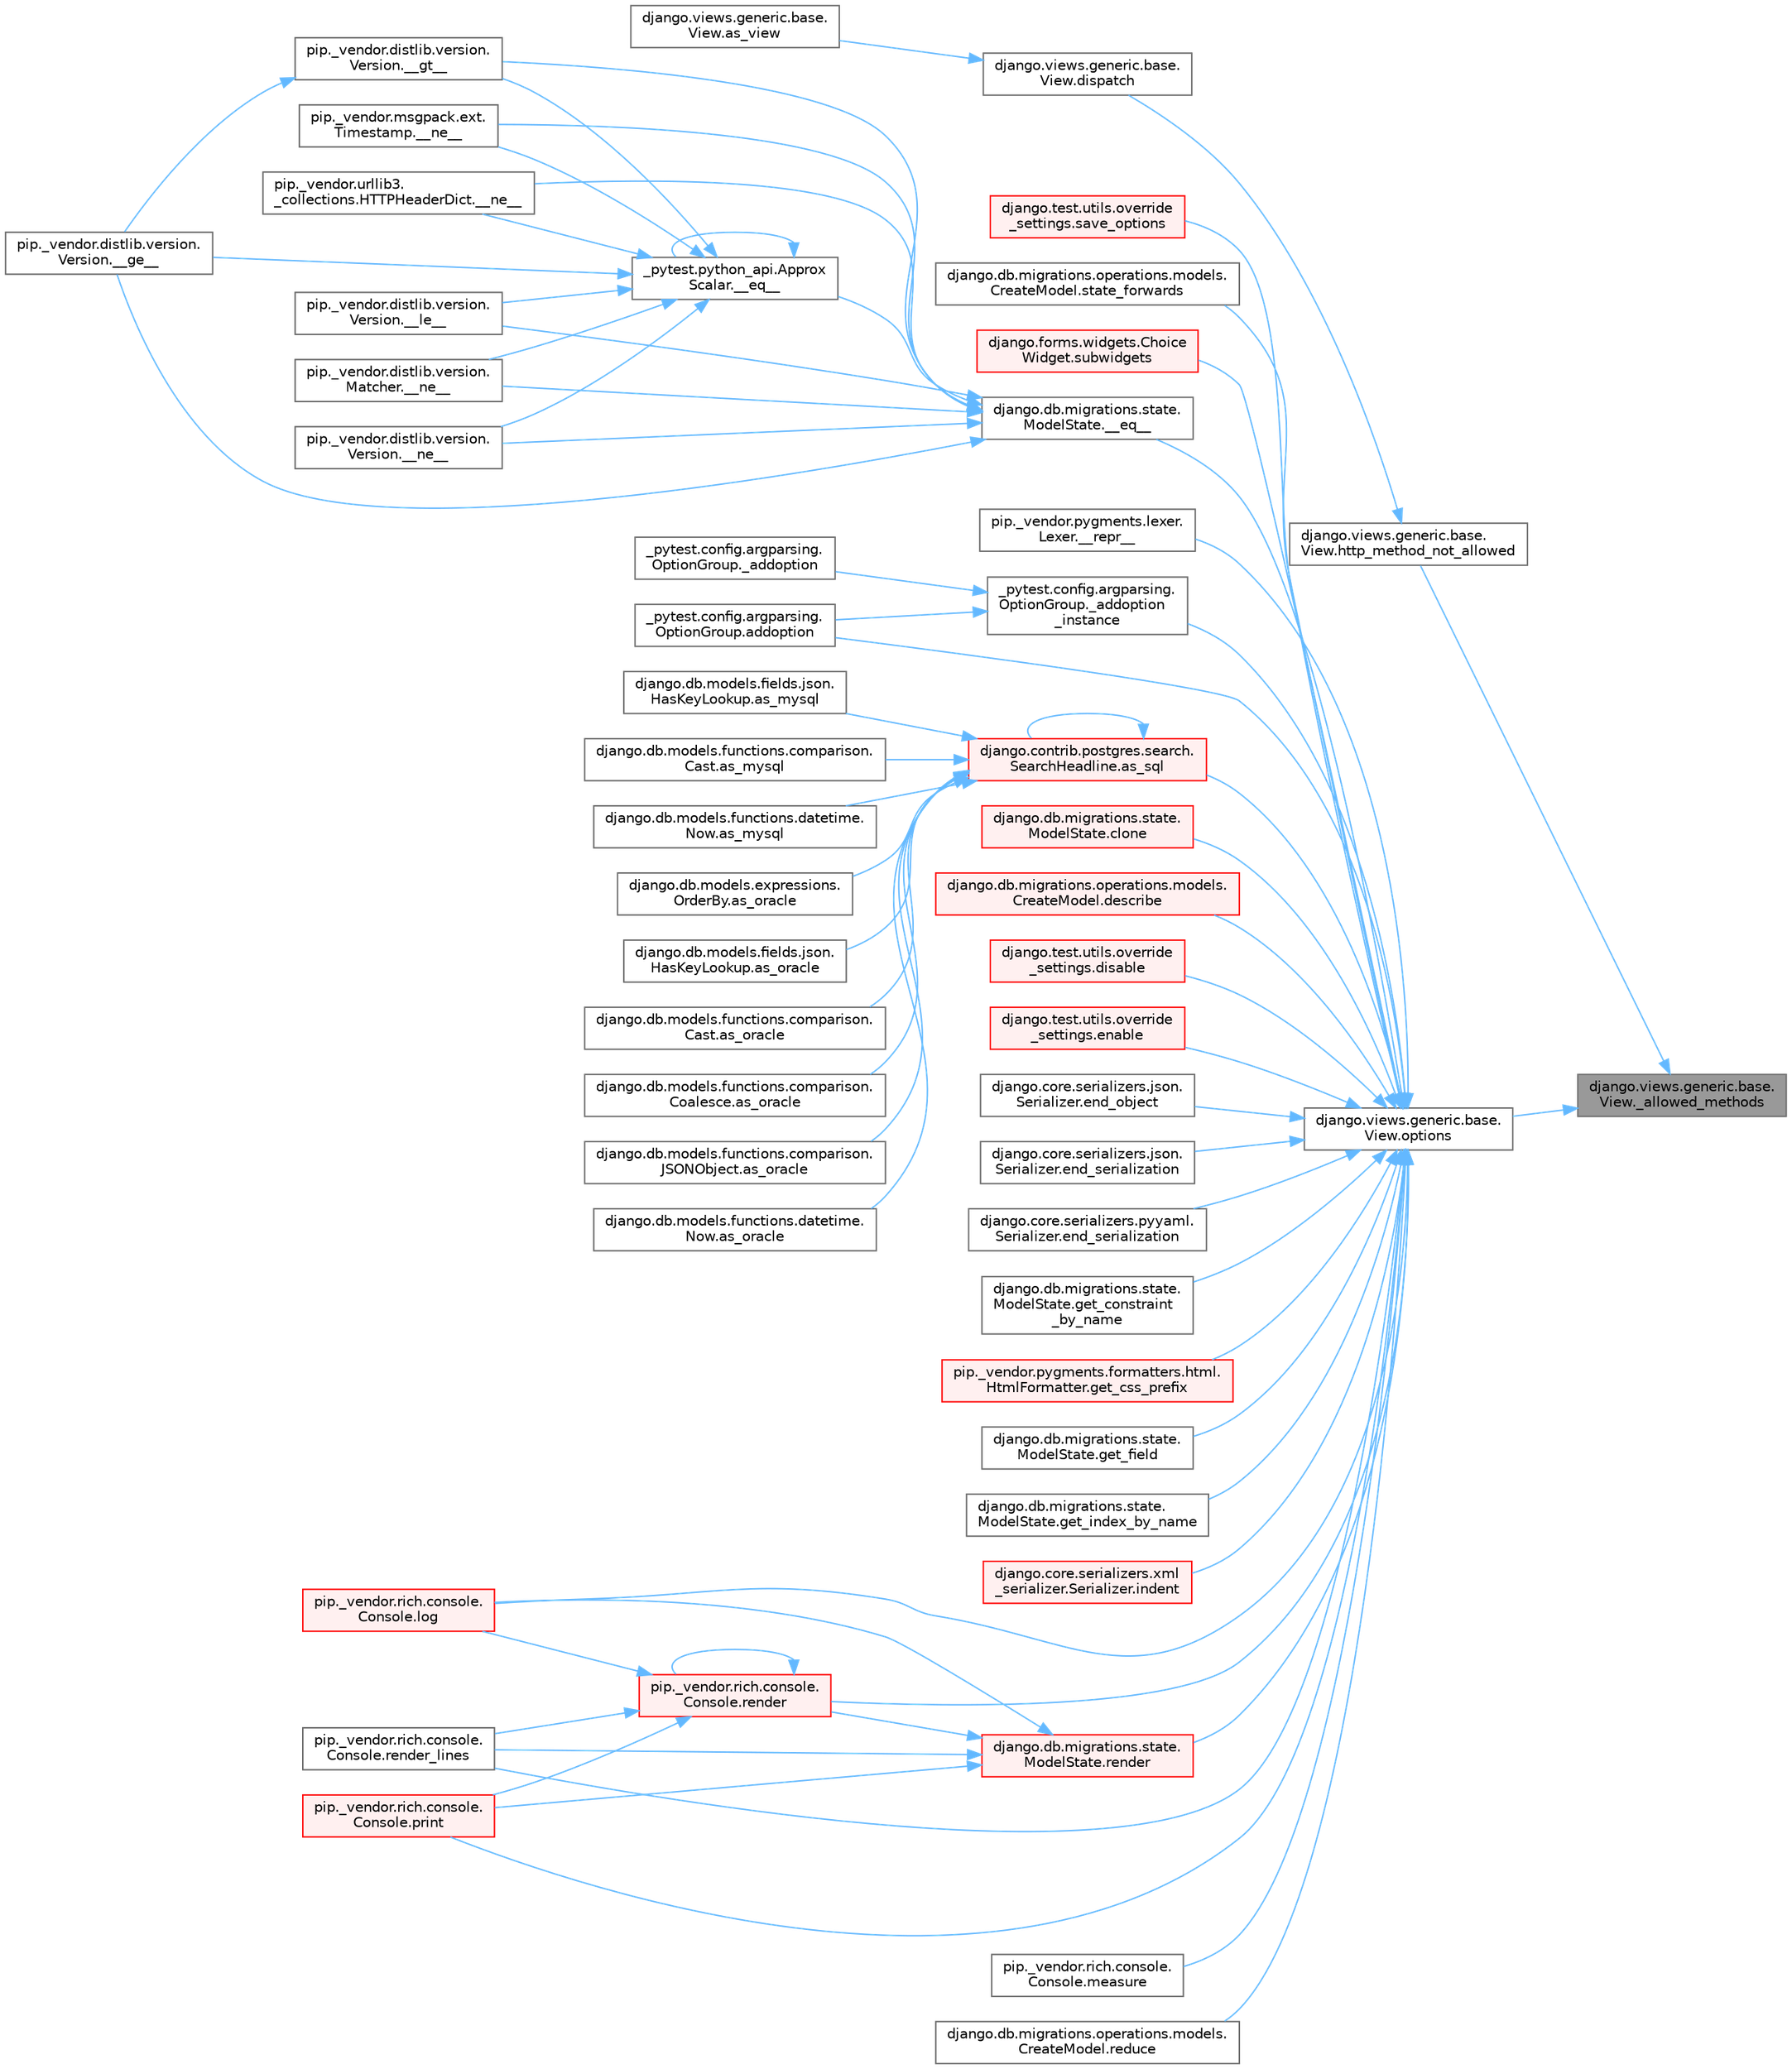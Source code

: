 digraph "django.views.generic.base.View._allowed_methods"
{
 // LATEX_PDF_SIZE
  bgcolor="transparent";
  edge [fontname=Helvetica,fontsize=10,labelfontname=Helvetica,labelfontsize=10];
  node [fontname=Helvetica,fontsize=10,shape=box,height=0.2,width=0.4];
  rankdir="RL";
  Node1 [id="Node000001",label="django.views.generic.base.\lView._allowed_methods",height=0.2,width=0.4,color="gray40", fillcolor="grey60", style="filled", fontcolor="black",tooltip=" "];
  Node1 -> Node2 [id="edge1_Node000001_Node000002",dir="back",color="steelblue1",style="solid",tooltip=" "];
  Node2 [id="Node000002",label="django.views.generic.base.\lView.http_method_not_allowed",height=0.2,width=0.4,color="grey40", fillcolor="white", style="filled",URL="$classdjango_1_1views_1_1generic_1_1base_1_1_view.html#a217d4215b12e45a69176f2c8c408c369",tooltip=" "];
  Node2 -> Node3 [id="edge2_Node000002_Node000003",dir="back",color="steelblue1",style="solid",tooltip=" "];
  Node3 [id="Node000003",label="django.views.generic.base.\lView.dispatch",height=0.2,width=0.4,color="grey40", fillcolor="white", style="filled",URL="$classdjango_1_1views_1_1generic_1_1base_1_1_view.html#ab265f7b733f17fc086db27f63ab90f1d",tooltip=" "];
  Node3 -> Node4 [id="edge3_Node000003_Node000004",dir="back",color="steelblue1",style="solid",tooltip=" "];
  Node4 [id="Node000004",label="django.views.generic.base.\lView.as_view",height=0.2,width=0.4,color="grey40", fillcolor="white", style="filled",URL="$classdjango_1_1views_1_1generic_1_1base_1_1_view.html#a84aeb44ead28d3965e5e2c15b3736bd1",tooltip=" "];
  Node1 -> Node5 [id="edge4_Node000001_Node000005",dir="back",color="steelblue1",style="solid",tooltip=" "];
  Node5 [id="Node000005",label="django.views.generic.base.\lView.options",height=0.2,width=0.4,color="grey40", fillcolor="white", style="filled",URL="$classdjango_1_1views_1_1generic_1_1base_1_1_view.html#a4d1dc440a5bae11bd7859d20ca9948e1",tooltip=" "];
  Node5 -> Node6 [id="edge5_Node000005_Node000006",dir="back",color="steelblue1",style="solid",tooltip=" "];
  Node6 [id="Node000006",label="django.db.migrations.state.\lModelState.__eq__",height=0.2,width=0.4,color="grey40", fillcolor="white", style="filled",URL="$classdjango_1_1db_1_1migrations_1_1state_1_1_model_state.html#ae338faa36574cfa53f86dac5ac80176d",tooltip=" "];
  Node6 -> Node7 [id="edge6_Node000006_Node000007",dir="back",color="steelblue1",style="solid",tooltip=" "];
  Node7 [id="Node000007",label="_pytest.python_api.Approx\lScalar.__eq__",height=0.2,width=0.4,color="grey40", fillcolor="white", style="filled",URL="$class__pytest_1_1python__api_1_1_approx_scalar.html#af4601ee4ca7409927f88c83ebfc3d923",tooltip=" "];
  Node7 -> Node7 [id="edge7_Node000007_Node000007",dir="back",color="steelblue1",style="solid",tooltip=" "];
  Node7 -> Node8 [id="edge8_Node000007_Node000008",dir="back",color="steelblue1",style="solid",tooltip=" "];
  Node8 [id="Node000008",label="pip._vendor.distlib.version.\lVersion.__ge__",height=0.2,width=0.4,color="grey40", fillcolor="white", style="filled",URL="$classpip_1_1__vendor_1_1distlib_1_1version_1_1_version.html#aa6b7b889cebc687ddb5ed9040d01b1ec",tooltip=" "];
  Node7 -> Node9 [id="edge9_Node000007_Node000009",dir="back",color="steelblue1",style="solid",tooltip=" "];
  Node9 [id="Node000009",label="pip._vendor.distlib.version.\lVersion.__gt__",height=0.2,width=0.4,color="grey40", fillcolor="white", style="filled",URL="$classpip_1_1__vendor_1_1distlib_1_1version_1_1_version.html#a51cf0c8da1bb6829173ff6861b10cb5f",tooltip=" "];
  Node9 -> Node8 [id="edge10_Node000009_Node000008",dir="back",color="steelblue1",style="solid",tooltip=" "];
  Node7 -> Node10 [id="edge11_Node000007_Node000010",dir="back",color="steelblue1",style="solid",tooltip=" "];
  Node10 [id="Node000010",label="pip._vendor.distlib.version.\lVersion.__le__",height=0.2,width=0.4,color="grey40", fillcolor="white", style="filled",URL="$classpip_1_1__vendor_1_1distlib_1_1version_1_1_version.html#ae5e2c5d9b76377e286fcf92a382cbb8b",tooltip=" "];
  Node7 -> Node11 [id="edge12_Node000007_Node000011",dir="back",color="steelblue1",style="solid",tooltip=" "];
  Node11 [id="Node000011",label="pip._vendor.distlib.version.\lMatcher.__ne__",height=0.2,width=0.4,color="grey40", fillcolor="white", style="filled",URL="$classpip_1_1__vendor_1_1distlib_1_1version_1_1_matcher.html#a24f8f8a4686bff3018fee5d22f4e02f1",tooltip=" "];
  Node7 -> Node12 [id="edge13_Node000007_Node000012",dir="back",color="steelblue1",style="solid",tooltip=" "];
  Node12 [id="Node000012",label="pip._vendor.distlib.version.\lVersion.__ne__",height=0.2,width=0.4,color="grey40", fillcolor="white", style="filled",URL="$classpip_1_1__vendor_1_1distlib_1_1version_1_1_version.html#aea3cdf6db007318ab1a2e8d144e2a4a1",tooltip=" "];
  Node7 -> Node13 [id="edge14_Node000007_Node000013",dir="back",color="steelblue1",style="solid",tooltip=" "];
  Node13 [id="Node000013",label="pip._vendor.msgpack.ext.\lTimestamp.__ne__",height=0.2,width=0.4,color="grey40", fillcolor="white", style="filled",URL="$classpip_1_1__vendor_1_1msgpack_1_1ext_1_1_timestamp.html#ac38b8cada8075f7a1133b06bc99b2317",tooltip=" "];
  Node7 -> Node14 [id="edge15_Node000007_Node000014",dir="back",color="steelblue1",style="solid",tooltip=" "];
  Node14 [id="Node000014",label="pip._vendor.urllib3.\l_collections.HTTPHeaderDict.__ne__",height=0.2,width=0.4,color="grey40", fillcolor="white", style="filled",URL="$classpip_1_1__vendor_1_1urllib3_1_1__collections_1_1_h_t_t_p_header_dict.html#aa7766a9499d33160a1258e140e35a806",tooltip=" "];
  Node6 -> Node8 [id="edge16_Node000006_Node000008",dir="back",color="steelblue1",style="solid",tooltip=" "];
  Node6 -> Node9 [id="edge17_Node000006_Node000009",dir="back",color="steelblue1",style="solid",tooltip=" "];
  Node6 -> Node10 [id="edge18_Node000006_Node000010",dir="back",color="steelblue1",style="solid",tooltip=" "];
  Node6 -> Node11 [id="edge19_Node000006_Node000011",dir="back",color="steelblue1",style="solid",tooltip=" "];
  Node6 -> Node12 [id="edge20_Node000006_Node000012",dir="back",color="steelblue1",style="solid",tooltip=" "];
  Node6 -> Node13 [id="edge21_Node000006_Node000013",dir="back",color="steelblue1",style="solid",tooltip=" "];
  Node6 -> Node14 [id="edge22_Node000006_Node000014",dir="back",color="steelblue1",style="solid",tooltip=" "];
  Node5 -> Node15 [id="edge23_Node000005_Node000015",dir="back",color="steelblue1",style="solid",tooltip=" "];
  Node15 [id="Node000015",label="pip._vendor.pygments.lexer.\lLexer.__repr__",height=0.2,width=0.4,color="grey40", fillcolor="white", style="filled",URL="$classpip_1_1__vendor_1_1pygments_1_1lexer_1_1_lexer.html#a01cb8d659bdc8f8b1262ac4f2c227097",tooltip=" "];
  Node5 -> Node16 [id="edge24_Node000005_Node000016",dir="back",color="steelblue1",style="solid",tooltip=" "];
  Node16 [id="Node000016",label="_pytest.config.argparsing.\lOptionGroup._addoption\l_instance",height=0.2,width=0.4,color="grey40", fillcolor="white", style="filled",URL="$class__pytest_1_1config_1_1argparsing_1_1_option_group.html#ad58bb06684870c5483c49b69f6266dbe",tooltip=" "];
  Node16 -> Node17 [id="edge25_Node000016_Node000017",dir="back",color="steelblue1",style="solid",tooltip=" "];
  Node17 [id="Node000017",label="_pytest.config.argparsing.\lOptionGroup._addoption",height=0.2,width=0.4,color="grey40", fillcolor="white", style="filled",URL="$class__pytest_1_1config_1_1argparsing_1_1_option_group.html#aa9188d4ba4d317422eeefc892012a0f3",tooltip=" "];
  Node16 -> Node18 [id="edge26_Node000016_Node000018",dir="back",color="steelblue1",style="solid",tooltip=" "];
  Node18 [id="Node000018",label="_pytest.config.argparsing.\lOptionGroup.addoption",height=0.2,width=0.4,color="grey40", fillcolor="white", style="filled",URL="$class__pytest_1_1config_1_1argparsing_1_1_option_group.html#aa61b6afd73ebaa7cdcdb51e6f671c06c",tooltip=" "];
  Node5 -> Node18 [id="edge27_Node000005_Node000018",dir="back",color="steelblue1",style="solid",tooltip=" "];
  Node5 -> Node19 [id="edge28_Node000005_Node000019",dir="back",color="steelblue1",style="solid",tooltip=" "];
  Node19 [id="Node000019",label="django.contrib.postgres.search.\lSearchHeadline.as_sql",height=0.2,width=0.4,color="red", fillcolor="#FFF0F0", style="filled",URL="$classdjango_1_1contrib_1_1postgres_1_1search_1_1_search_headline.html#a1305fdd710fd745a4f7e2793911b1ff0",tooltip=" "];
  Node19 -> Node20 [id="edge29_Node000019_Node000020",dir="back",color="steelblue1",style="solid",tooltip=" "];
  Node20 [id="Node000020",label="django.db.models.fields.json.\lHasKeyLookup.as_mysql",height=0.2,width=0.4,color="grey40", fillcolor="white", style="filled",URL="$classdjango_1_1db_1_1models_1_1fields_1_1json_1_1_has_key_lookup.html#a10f67427287f2c0ea32513ca6f481e96",tooltip=" "];
  Node19 -> Node21 [id="edge30_Node000019_Node000021",dir="back",color="steelblue1",style="solid",tooltip=" "];
  Node21 [id="Node000021",label="django.db.models.functions.comparison.\lCast.as_mysql",height=0.2,width=0.4,color="grey40", fillcolor="white", style="filled",URL="$classdjango_1_1db_1_1models_1_1functions_1_1comparison_1_1_cast.html#a447737891e955909c6a381529a67a84e",tooltip=" "];
  Node19 -> Node22 [id="edge31_Node000019_Node000022",dir="back",color="steelblue1",style="solid",tooltip=" "];
  Node22 [id="Node000022",label="django.db.models.functions.datetime.\lNow.as_mysql",height=0.2,width=0.4,color="grey40", fillcolor="white", style="filled",URL="$classdjango_1_1db_1_1models_1_1functions_1_1datetime_1_1_now.html#a070a9334fb198086c0c4e96e9725d92b",tooltip=" "];
  Node19 -> Node23 [id="edge32_Node000019_Node000023",dir="back",color="steelblue1",style="solid",tooltip=" "];
  Node23 [id="Node000023",label="django.db.models.expressions.\lOrderBy.as_oracle",height=0.2,width=0.4,color="grey40", fillcolor="white", style="filled",URL="$classdjango_1_1db_1_1models_1_1expressions_1_1_order_by.html#af9b6ede9b0df85d6bcf54f983b3a8f6a",tooltip=" "];
  Node19 -> Node24 [id="edge33_Node000019_Node000024",dir="back",color="steelblue1",style="solid",tooltip=" "];
  Node24 [id="Node000024",label="django.db.models.fields.json.\lHasKeyLookup.as_oracle",height=0.2,width=0.4,color="grey40", fillcolor="white", style="filled",URL="$classdjango_1_1db_1_1models_1_1fields_1_1json_1_1_has_key_lookup.html#afbb88aa4fb23b3ec3acdc695c2f52398",tooltip=" "];
  Node19 -> Node25 [id="edge34_Node000019_Node000025",dir="back",color="steelblue1",style="solid",tooltip=" "];
  Node25 [id="Node000025",label="django.db.models.functions.comparison.\lCast.as_oracle",height=0.2,width=0.4,color="grey40", fillcolor="white", style="filled",URL="$classdjango_1_1db_1_1models_1_1functions_1_1comparison_1_1_cast.html#ad466cd7ca85dc257d9e2718f41a263ec",tooltip=" "];
  Node19 -> Node26 [id="edge35_Node000019_Node000026",dir="back",color="steelblue1",style="solid",tooltip=" "];
  Node26 [id="Node000026",label="django.db.models.functions.comparison.\lCoalesce.as_oracle",height=0.2,width=0.4,color="grey40", fillcolor="white", style="filled",URL="$classdjango_1_1db_1_1models_1_1functions_1_1comparison_1_1_coalesce.html#a1bbeea180ef3ef4d8ba5d51d33d6ef85",tooltip=" "];
  Node19 -> Node27 [id="edge36_Node000019_Node000027",dir="back",color="steelblue1",style="solid",tooltip=" "];
  Node27 [id="Node000027",label="django.db.models.functions.comparison.\lJSONObject.as_oracle",height=0.2,width=0.4,color="grey40", fillcolor="white", style="filled",URL="$classdjango_1_1db_1_1models_1_1functions_1_1comparison_1_1_j_s_o_n_object.html#a4b4fa1161d27b0a9bbbdd0370e9af364",tooltip=" "];
  Node19 -> Node28 [id="edge37_Node000019_Node000028",dir="back",color="steelblue1",style="solid",tooltip=" "];
  Node28 [id="Node000028",label="django.db.models.functions.datetime.\lNow.as_oracle",height=0.2,width=0.4,color="grey40", fillcolor="white", style="filled",URL="$classdjango_1_1db_1_1models_1_1functions_1_1datetime_1_1_now.html#ad5e1ae918a5c4d39f675f98280440538",tooltip=" "];
  Node19 -> Node19 [id="edge38_Node000019_Node000019",dir="back",color="steelblue1",style="solid",tooltip=" "];
  Node5 -> Node48 [id="edge39_Node000005_Node000048",dir="back",color="steelblue1",style="solid",tooltip=" "];
  Node48 [id="Node000048",label="django.db.migrations.state.\lModelState.clone",height=0.2,width=0.4,color="red", fillcolor="#FFF0F0", style="filled",URL="$classdjango_1_1db_1_1migrations_1_1state_1_1_model_state.html#a8c95c79710929be2c1fe723bb3f50d43",tooltip=" "];
  Node5 -> Node1387 [id="edge40_Node000005_Node001387",dir="back",color="steelblue1",style="solid",tooltip=" "];
  Node1387 [id="Node001387",label="django.db.migrations.operations.models.\lCreateModel.describe",height=0.2,width=0.4,color="red", fillcolor="#FFF0F0", style="filled",URL="$classdjango_1_1db_1_1migrations_1_1operations_1_1models_1_1_create_model.html#ab9b2919d28b5d911b5d76a2161ba4330",tooltip=" "];
  Node5 -> Node1391 [id="edge41_Node000005_Node001391",dir="back",color="steelblue1",style="solid",tooltip=" "];
  Node1391 [id="Node001391",label="django.test.utils.override\l_settings.disable",height=0.2,width=0.4,color="red", fillcolor="#FFF0F0", style="filled",URL="$classdjango_1_1test_1_1utils_1_1override__settings.html#a3308964de996d3516f1122d5962fe8ba",tooltip=" "];
  Node5 -> Node1444 [id="edge42_Node000005_Node001444",dir="back",color="steelblue1",style="solid",tooltip=" "];
  Node1444 [id="Node001444",label="django.test.utils.override\l_settings.enable",height=0.2,width=0.4,color="red", fillcolor="#FFF0F0", style="filled",URL="$classdjango_1_1test_1_1utils_1_1override__settings.html#a5b31628f15a2dcfdc871288ea5ad1c75",tooltip=" "];
  Node5 -> Node1451 [id="edge43_Node000005_Node001451",dir="back",color="steelblue1",style="solid",tooltip=" "];
  Node1451 [id="Node001451",label="django.core.serializers.json.\lSerializer.end_object",height=0.2,width=0.4,color="grey40", fillcolor="white", style="filled",URL="$classdjango_1_1core_1_1serializers_1_1json_1_1_serializer.html#a689c89f92f87dc79a54997b3b3b0d957",tooltip=" "];
  Node5 -> Node1452 [id="edge44_Node000005_Node001452",dir="back",color="steelblue1",style="solid",tooltip=" "];
  Node1452 [id="Node001452",label="django.core.serializers.json.\lSerializer.end_serialization",height=0.2,width=0.4,color="grey40", fillcolor="white", style="filled",URL="$classdjango_1_1core_1_1serializers_1_1json_1_1_serializer.html#a41a973c15ffce96a44ecbd9c62af19b2",tooltip=" "];
  Node5 -> Node1453 [id="edge45_Node000005_Node001453",dir="back",color="steelblue1",style="solid",tooltip=" "];
  Node1453 [id="Node001453",label="django.core.serializers.pyyaml.\lSerializer.end_serialization",height=0.2,width=0.4,color="grey40", fillcolor="white", style="filled",URL="$classdjango_1_1core_1_1serializers_1_1pyyaml_1_1_serializer.html#a4ab7406ba6f84f1fc42e26638ee37b03",tooltip=" "];
  Node5 -> Node1454 [id="edge46_Node000005_Node001454",dir="back",color="steelblue1",style="solid",tooltip=" "];
  Node1454 [id="Node001454",label="django.db.migrations.state.\lModelState.get_constraint\l_by_name",height=0.2,width=0.4,color="grey40", fillcolor="white", style="filled",URL="$classdjango_1_1db_1_1migrations_1_1state_1_1_model_state.html#ac5f8181e9c3b9d67d1b0d7236b37089f",tooltip=" "];
  Node5 -> Node1455 [id="edge47_Node000005_Node001455",dir="back",color="steelblue1",style="solid",tooltip=" "];
  Node1455 [id="Node001455",label="pip._vendor.pygments.formatters.html.\lHtmlFormatter.get_css_prefix",height=0.2,width=0.4,color="red", fillcolor="#FFF0F0", style="filled",URL="$classpip_1_1__vendor_1_1pygments_1_1formatters_1_1html_1_1_html_formatter.html#a5e14f6ea8cd3ea9d060692b38cddbad2",tooltip=" "];
  Node5 -> Node1460 [id="edge48_Node000005_Node001460",dir="back",color="steelblue1",style="solid",tooltip=" "];
  Node1460 [id="Node001460",label="django.db.migrations.state.\lModelState.get_field",height=0.2,width=0.4,color="grey40", fillcolor="white", style="filled",URL="$classdjango_1_1db_1_1migrations_1_1state_1_1_model_state.html#af21121f3674d8365918c90e93123a54a",tooltip=" "];
  Node5 -> Node1461 [id="edge49_Node000005_Node001461",dir="back",color="steelblue1",style="solid",tooltip=" "];
  Node1461 [id="Node001461",label="django.db.migrations.state.\lModelState.get_index_by_name",height=0.2,width=0.4,color="grey40", fillcolor="white", style="filled",URL="$classdjango_1_1db_1_1migrations_1_1state_1_1_model_state.html#a8a821b529760909b0b4e88eb269aba1b",tooltip=" "];
  Node5 -> Node1462 [id="edge50_Node000005_Node001462",dir="back",color="steelblue1",style="solid",tooltip=" "];
  Node1462 [id="Node001462",label="django.core.serializers.xml\l_serializer.Serializer.indent",height=0.2,width=0.4,color="red", fillcolor="#FFF0F0", style="filled",URL="$classdjango_1_1core_1_1serializers_1_1xml__serializer_1_1_serializer.html#a5b3d624ac0ab14cb4194faca7877101a",tooltip=" "];
  Node5 -> Node388 [id="edge51_Node000005_Node000388",dir="back",color="steelblue1",style="solid",tooltip=" "];
  Node388 [id="Node000388",label="pip._vendor.rich.console.\lConsole.log",height=0.2,width=0.4,color="red", fillcolor="#FFF0F0", style="filled",URL="$classpip_1_1__vendor_1_1rich_1_1console_1_1_console.html#af9c77e39f9413fc2b134c60cfa23b0f1",tooltip=" "];
  Node5 -> Node1479 [id="edge52_Node000005_Node001479",dir="back",color="steelblue1",style="solid",tooltip=" "];
  Node1479 [id="Node001479",label="pip._vendor.rich.console.\lConsole.measure",height=0.2,width=0.4,color="grey40", fillcolor="white", style="filled",URL="$classpip_1_1__vendor_1_1rich_1_1console_1_1_console.html#adb8302118790a3e3d4867afa804a79a9",tooltip=" "];
  Node5 -> Node511 [id="edge53_Node000005_Node000511",dir="back",color="steelblue1",style="solid",tooltip=" "];
  Node511 [id="Node000511",label="pip._vendor.rich.console.\lConsole.print",height=0.2,width=0.4,color="red", fillcolor="#FFF0F0", style="filled",URL="$classpip_1_1__vendor_1_1rich_1_1console_1_1_console.html#af954370cdbb49236b597f2c11064549d",tooltip=" "];
  Node5 -> Node1480 [id="edge54_Node000005_Node001480",dir="back",color="steelblue1",style="solid",tooltip=" "];
  Node1480 [id="Node001480",label="django.db.migrations.operations.models.\lCreateModel.reduce",height=0.2,width=0.4,color="grey40", fillcolor="white", style="filled",URL="$classdjango_1_1db_1_1migrations_1_1operations_1_1models_1_1_create_model.html#ac51ea915099a1341c10910f46b685309",tooltip=" "];
  Node5 -> Node1481 [id="edge55_Node000005_Node001481",dir="back",color="steelblue1",style="solid",tooltip=" "];
  Node1481 [id="Node001481",label="django.db.migrations.state.\lModelState.render",height=0.2,width=0.4,color="red", fillcolor="#FFF0F0", style="filled",URL="$classdjango_1_1db_1_1migrations_1_1state_1_1_model_state.html#abcfccbe8ebf6564386ec6908b6bc3178",tooltip=" "];
  Node1481 -> Node388 [id="edge56_Node001481_Node000388",dir="back",color="steelblue1",style="solid",tooltip=" "];
  Node1481 -> Node511 [id="edge57_Node001481_Node000511",dir="back",color="steelblue1",style="solid",tooltip=" "];
  Node1481 -> Node875 [id="edge58_Node001481_Node000875",dir="back",color="steelblue1",style="solid",tooltip=" "];
  Node875 [id="Node000875",label="pip._vendor.rich.console.\lConsole.render",height=0.2,width=0.4,color="red", fillcolor="#FFF0F0", style="filled",URL="$classpip_1_1__vendor_1_1rich_1_1console_1_1_console.html#a9551b8254c573105adde80622393a938",tooltip=" "];
  Node875 -> Node388 [id="edge59_Node000875_Node000388",dir="back",color="steelblue1",style="solid",tooltip=" "];
  Node875 -> Node511 [id="edge60_Node000875_Node000511",dir="back",color="steelblue1",style="solid",tooltip=" "];
  Node875 -> Node875 [id="edge61_Node000875_Node000875",dir="back",color="steelblue1",style="solid",tooltip=" "];
  Node875 -> Node876 [id="edge62_Node000875_Node000876",dir="back",color="steelblue1",style="solid",tooltip=" "];
  Node876 [id="Node000876",label="pip._vendor.rich.console.\lConsole.render_lines",height=0.2,width=0.4,color="grey40", fillcolor="white", style="filled",URL="$classpip_1_1__vendor_1_1rich_1_1console_1_1_console.html#a5818808a49db20c5bee6986425f96f14",tooltip=" "];
  Node1481 -> Node876 [id="edge63_Node001481_Node000876",dir="back",color="steelblue1",style="solid",tooltip=" "];
  Node5 -> Node875 [id="edge64_Node000005_Node000875",dir="back",color="steelblue1",style="solid",tooltip=" "];
  Node5 -> Node876 [id="edge65_Node000005_Node000876",dir="back",color="steelblue1",style="solid",tooltip=" "];
  Node5 -> Node1482 [id="edge66_Node000005_Node001482",dir="back",color="steelblue1",style="solid",tooltip=" "];
  Node1482 [id="Node001482",label="django.test.utils.override\l_settings.save_options",height=0.2,width=0.4,color="red", fillcolor="#FFF0F0", style="filled",URL="$classdjango_1_1test_1_1utils_1_1override__settings.html#a75ff7908daa46efa7d1b2e3180433c77",tooltip=" "];
  Node5 -> Node1484 [id="edge67_Node000005_Node001484",dir="back",color="steelblue1",style="solid",tooltip=" "];
  Node1484 [id="Node001484",label="django.db.migrations.operations.models.\lCreateModel.state_forwards",height=0.2,width=0.4,color="grey40", fillcolor="white", style="filled",URL="$classdjango_1_1db_1_1migrations_1_1operations_1_1models_1_1_create_model.html#a3d014a7e28652503662755e558b66ba9",tooltip=" "];
  Node5 -> Node1485 [id="edge68_Node000005_Node001485",dir="back",color="steelblue1",style="solid",tooltip=" "];
  Node1485 [id="Node001485",label="django.forms.widgets.Choice\lWidget.subwidgets",height=0.2,width=0.4,color="red", fillcolor="#FFF0F0", style="filled",URL="$classdjango_1_1forms_1_1widgets_1_1_choice_widget.html#aab03e5a77535b14da96a4dbd7ca057e4",tooltip=" "];
}
